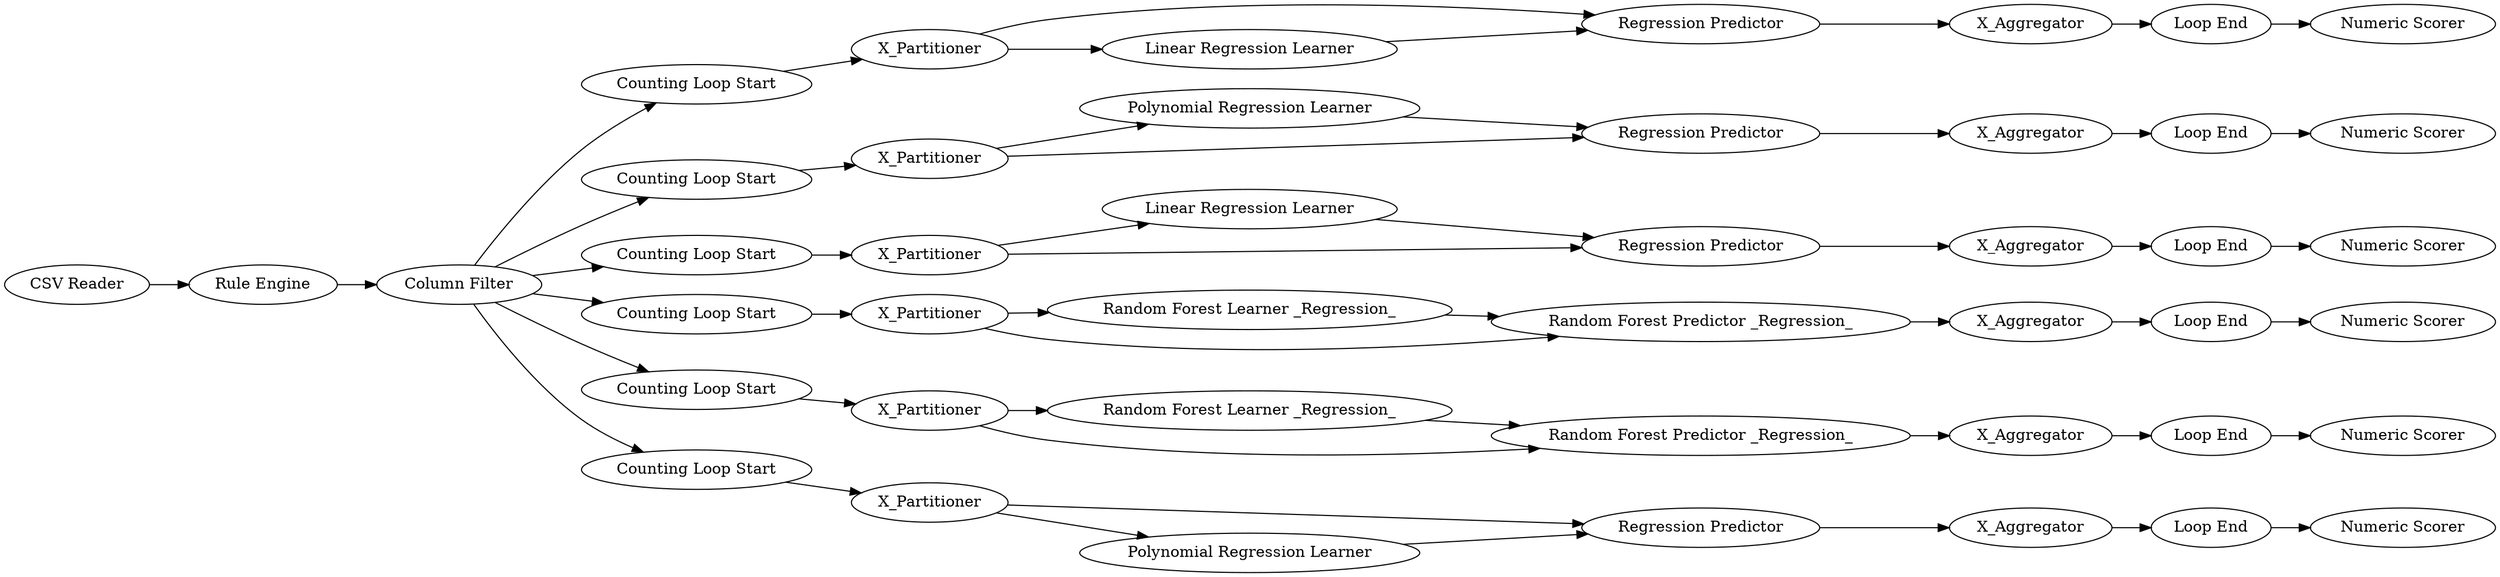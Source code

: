 digraph {
	13 -> 15
	41 -> 42
	44 -> 47
	14 -> 16
	14 -> 17
	8 -> 9
	12 -> 14
	17 -> 41
	9 -> 18
	42 -> 43
	39 -> 40
	34 -> 35
	21 -> 22
	36 -> 39
	23 -> 20
	22 -> 23
	39 -> 34
	40 -> 34
	52 -> 8
	50 -> 45
	46 -> 48
	52 -> 36
	18 -> 51
	52 -> 12
	31 -> 33
	52 -> 11
	19 -> 31
	25 -> 26
	1 -> 2
	37 -> 38
	28 -> 30
	45 -> 44
	15 -> 19
	52 -> 49
	2 -> 52
	13 -> 19
	22 -> 20
	11 -> 13
	30 -> 29
	20 -> 28
	49 -> 50
	50 -> 44
	33 -> 32
	51 -> 25
	35 -> 37
	47 -> 46
	10 -> 18
	9 -> 10
	52 -> 21
	16 -> 17
	9 [label=X_Partitioner]
	45 [label="Polynomial Regression Learner"]
	18 [label="Regression Predictor"]
	21 [label="Counting Loop Start"]
	26 [label="Numeric Scorer"]
	8 [label="Counting Loop Start"]
	32 [label="Numeric Scorer"]
	17 [label="Regression Predictor"]
	19 [label="Random Forest Predictor _Regression_"]
	39 [label=X_Partitioner]
	49 [label="Counting Loop Start"]
	41 [label=X_Aggregator]
	31 [label=X_Aggregator]
	51 [label=X_Aggregator]
	15 [label="Random Forest Learner _Regression_"]
	25 [label="Loop End"]
	12 [label="Counting Loop Start"]
	10 [label="Linear Regression Learner"]
	16 [label="Polynomial Regression Learner"]
	48 [label="Numeric Scorer"]
	50 [label=X_Partitioner]
	1 [label="CSV Reader"]
	42 [label="Loop End"]
	22 [label=X_Partitioner]
	28 [label=X_Aggregator]
	11 [label="Counting Loop Start"]
	23 [label="Linear Regression Learner"]
	47 [label=X_Aggregator]
	14 [label=X_Partitioner]
	38 [label="Numeric Scorer"]
	13 [label=X_Partitioner]
	20 [label="Regression Predictor"]
	35 [label=X_Aggregator]
	34 [label="Random Forest Predictor _Regression_"]
	43 [label="Numeric Scorer"]
	29 [label="Numeric Scorer"]
	44 [label="Regression Predictor"]
	36 [label="Counting Loop Start"]
	46 [label="Loop End"]
	40 [label="Random Forest Learner _Regression_"]
	52 [label="Column Filter"]
	33 [label="Loop End"]
	30 [label="Loop End"]
	2 [label="Rule Engine"]
	37 [label="Loop End"]
	rankdir=LR
}
